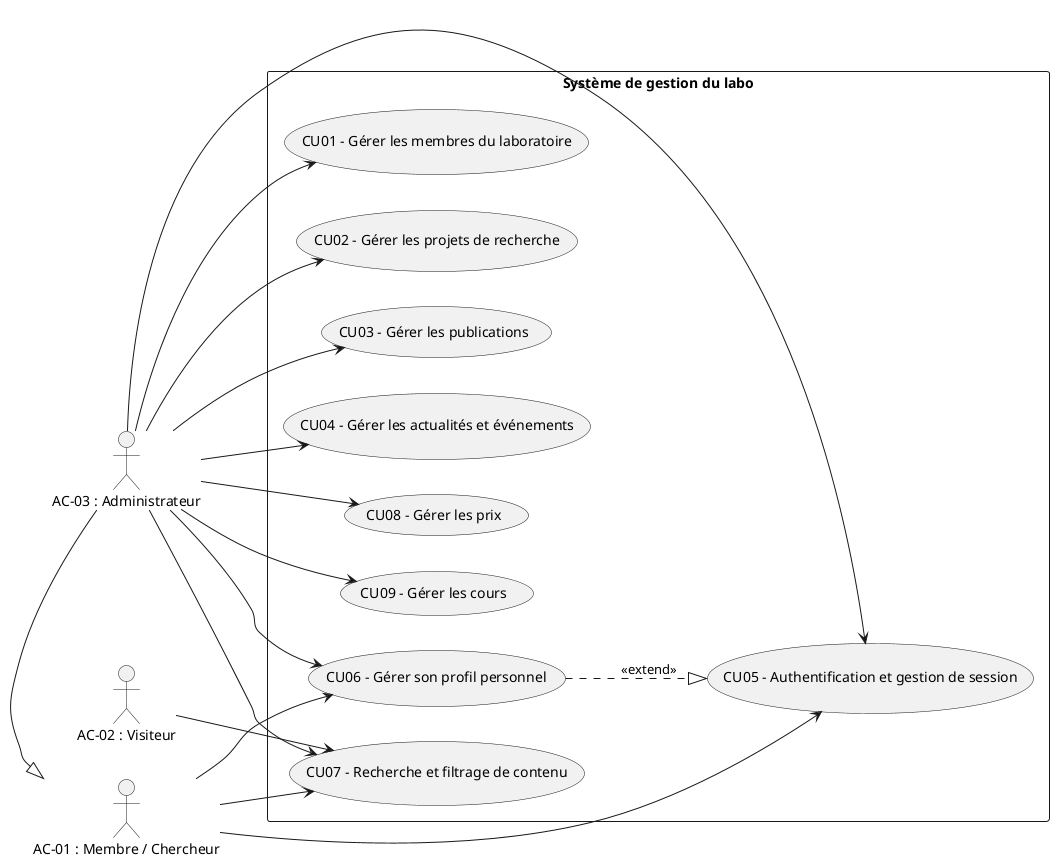 @startuml
left to right direction
skinparam packageStyle rectangle

actor "AC-01 : Membre / Chercheur" as Membre
actor "AC-02 : Visiteur" as Visiteur
actor "AC-03 : Administrateur" as Admin

Admin -|> Membre

rectangle "Système de gestion du labo" {
  
  usecase "CU01 - Gérer les membres du laboratoire" as CU01
  usecase "CU02 - Gérer les projets de recherche" as CU02
  usecase "CU03 - Gérer les publications" as CU03
  usecase "CU04 - Gérer les actualités et événements" as CU04
  usecase "CU05 - Authentification et gestion de session" as CU05
  usecase "CU06 - Gérer son profil personnel" as CU06
  usecase "CU07 - Recherche et filtrage de contenu" as CU07
  usecase "CU08 - Gérer les prix" as CU08
  usecase "CU09 - Gérer les cours" as CU09
}

' Admin-specific use cases
Admin --> CU01
Admin --> CU02
Admin --> CU04

' Admin does everything Membre does (explicitly)
Admin --> CU03
Admin --> CU05
Admin --> CU06
Admin --> CU07
Admin --> CU08
Admin --> CU09

' Membre use cases
Membre --> CU05
Membre --> CU06
Membre --> CU07

Visiteur --> CU07

CU06 ..|> CU05 : <<extend>>

@enduml

